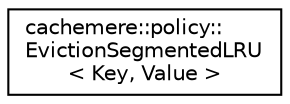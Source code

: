 digraph "Graphical Class Hierarchy"
{
 // LATEX_PDF_SIZE
  edge [fontname="Helvetica",fontsize="10",labelfontname="Helvetica",labelfontsize="10"];
  node [fontname="Helvetica",fontsize="10",shape=record];
  rankdir="LR";
  Node0 [label="cachemere::policy::\lEvictionSegmentedLRU\l\< Key, Value \>",height=0.2,width=0.4,color="black", fillcolor="white", style="filled",URL="$classcachemere_1_1policy_1_1EvictionSegmentedLRU.html",tooltip="Segmented Least Recently Used (S-LRU) Eviction Policy."];
}
